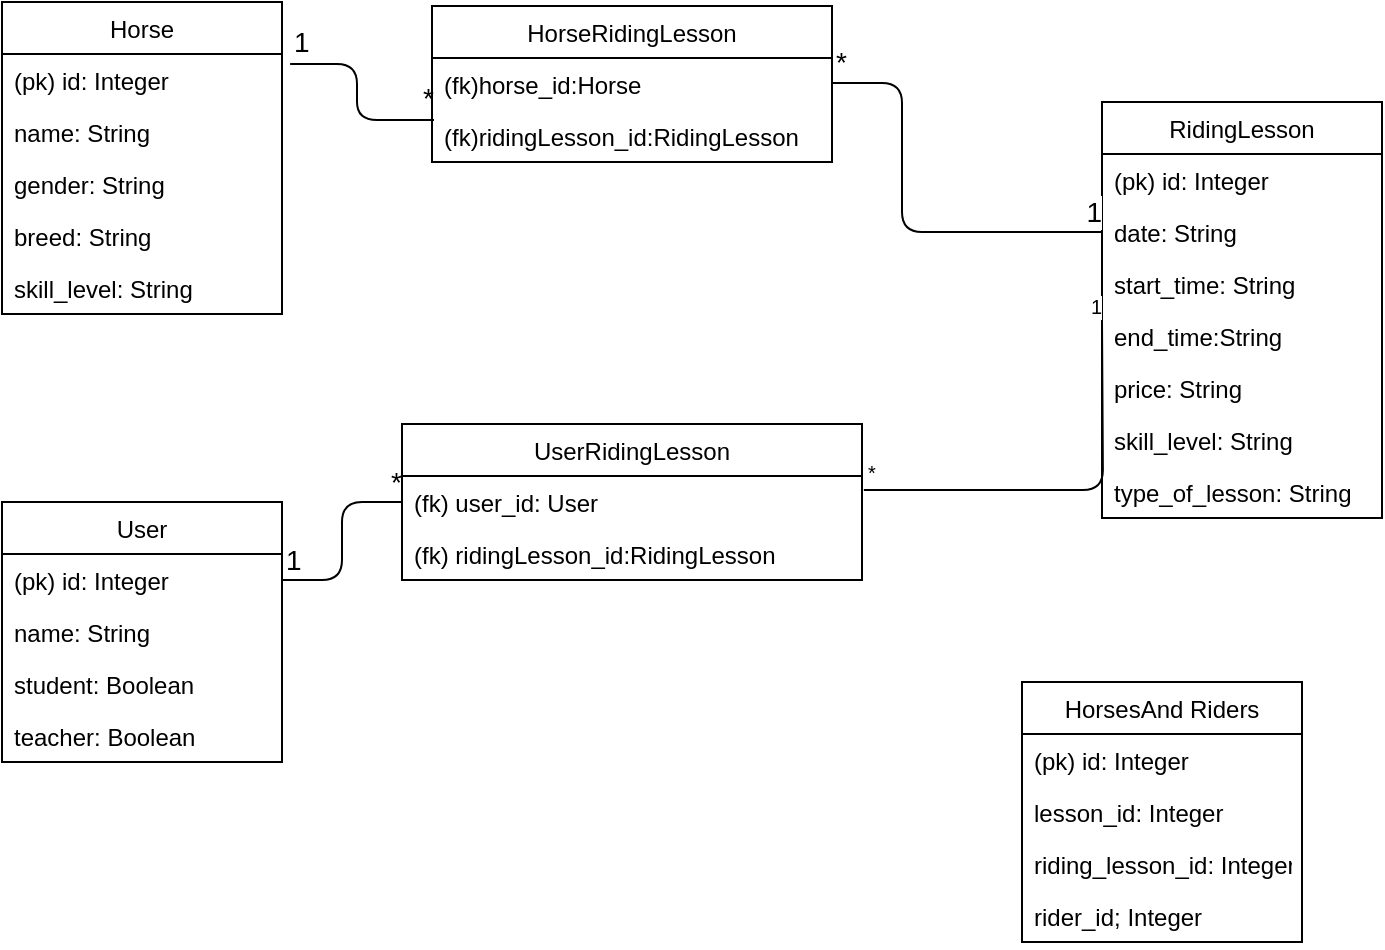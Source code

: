 <mxfile version="12.2.2" type="device" pages="1"><diagram id="0kUDJP9Dhow7Rr0g0vtq" name="Page-1"><mxGraphModel dx="1342" dy="811" grid="1" gridSize="10" guides="1" tooltips="1" connect="1" arrows="1" fold="1" page="1" pageScale="1" pageWidth="827" pageHeight="1169" math="0" shadow="0"><root><mxCell id="0"/><mxCell id="1" parent="0"/><mxCell id="8sRZ-CtRjhb6g2Knw_R--1" value="Horse" style="swimlane;fontStyle=0;childLayout=stackLayout;horizontal=1;startSize=26;fillColor=none;horizontalStack=0;resizeParent=1;resizeParentMax=0;resizeLast=0;collapsible=1;marginBottom=0;" parent="1" vertex="1"><mxGeometry x="90" y="110" width="140" height="156" as="geometry"/></mxCell><mxCell id="8sRZ-CtRjhb6g2Knw_R--2" value="(pk) id: Integer" style="text;strokeColor=none;fillColor=none;align=left;verticalAlign=top;spacingLeft=4;spacingRight=4;overflow=hidden;rotatable=0;points=[[0,0.5],[1,0.5]];portConstraint=eastwest;" parent="8sRZ-CtRjhb6g2Knw_R--1" vertex="1"><mxGeometry y="26" width="140" height="26" as="geometry"/></mxCell><mxCell id="8sRZ-CtRjhb6g2Knw_R--3" value="name: String" style="text;strokeColor=none;fillColor=none;align=left;verticalAlign=top;spacingLeft=4;spacingRight=4;overflow=hidden;rotatable=0;points=[[0,0.5],[1,0.5]];portConstraint=eastwest;" parent="8sRZ-CtRjhb6g2Knw_R--1" vertex="1"><mxGeometry y="52" width="140" height="26" as="geometry"/></mxCell><mxCell id="8sRZ-CtRjhb6g2Knw_R--4" value="gender: String" style="text;strokeColor=none;fillColor=none;align=left;verticalAlign=top;spacingLeft=4;spacingRight=4;overflow=hidden;rotatable=0;points=[[0,0.5],[1,0.5]];portConstraint=eastwest;" parent="8sRZ-CtRjhb6g2Knw_R--1" vertex="1"><mxGeometry y="78" width="140" height="26" as="geometry"/></mxCell><mxCell id="8sRZ-CtRjhb6g2Knw_R--5" value="breed: String" style="text;strokeColor=none;fillColor=none;align=left;verticalAlign=top;spacingLeft=4;spacingRight=4;overflow=hidden;rotatable=0;points=[[0,0.5],[1,0.5]];portConstraint=eastwest;" parent="8sRZ-CtRjhb6g2Knw_R--1" vertex="1"><mxGeometry y="104" width="140" height="26" as="geometry"/></mxCell><mxCell id="TA2VK0U2QgizGTX34zYt-1" value="skill_level: String" style="text;strokeColor=none;fillColor=none;align=left;verticalAlign=top;spacingLeft=4;spacingRight=4;overflow=hidden;rotatable=0;points=[[0,0.5],[1,0.5]];portConstraint=eastwest;" parent="8sRZ-CtRjhb6g2Knw_R--1" vertex="1"><mxGeometry y="130" width="140" height="26" as="geometry"/></mxCell><mxCell id="8sRZ-CtRjhb6g2Knw_R--6" value="User" style="swimlane;fontStyle=0;childLayout=stackLayout;horizontal=1;startSize=26;fillColor=none;horizontalStack=0;resizeParent=1;resizeParentMax=0;resizeLast=0;collapsible=1;marginBottom=0;" parent="1" vertex="1"><mxGeometry x="90" y="360" width="140" height="130" as="geometry"/></mxCell><mxCell id="8sRZ-CtRjhb6g2Knw_R--7" value="(pk) id: Integer" style="text;strokeColor=none;fillColor=none;align=left;verticalAlign=top;spacingLeft=4;spacingRight=4;overflow=hidden;rotatable=0;points=[[0,0.5],[1,0.5]];portConstraint=eastwest;" parent="8sRZ-CtRjhb6g2Knw_R--6" vertex="1"><mxGeometry y="26" width="140" height="26" as="geometry"/></mxCell><mxCell id="8sRZ-CtRjhb6g2Knw_R--8" value="name: String" style="text;strokeColor=none;fillColor=none;align=left;verticalAlign=top;spacingLeft=4;spacingRight=4;overflow=hidden;rotatable=0;points=[[0,0.5],[1,0.5]];portConstraint=eastwest;" parent="8sRZ-CtRjhb6g2Knw_R--6" vertex="1"><mxGeometry y="52" width="140" height="26" as="geometry"/></mxCell><mxCell id="8sRZ-CtRjhb6g2Knw_R--21" value="student: Boolean" style="text;strokeColor=none;fillColor=none;align=left;verticalAlign=top;spacingLeft=4;spacingRight=4;overflow=hidden;rotatable=0;points=[[0,0.5],[1,0.5]];portConstraint=eastwest;" parent="8sRZ-CtRjhb6g2Knw_R--6" vertex="1"><mxGeometry y="78" width="140" height="26" as="geometry"/></mxCell><mxCell id="8sRZ-CtRjhb6g2Knw_R--22" value="teacher: Boolean" style="text;strokeColor=none;fillColor=none;align=left;verticalAlign=top;spacingLeft=4;spacingRight=4;overflow=hidden;rotatable=0;points=[[0,0.5],[1,0.5]];portConstraint=eastwest;" parent="8sRZ-CtRjhb6g2Knw_R--6" vertex="1"><mxGeometry y="104" width="140" height="26" as="geometry"/></mxCell><mxCell id="8sRZ-CtRjhb6g2Knw_R--10" value="RidingLesson" style="swimlane;fontStyle=0;childLayout=stackLayout;horizontal=1;startSize=26;fillColor=none;horizontalStack=0;resizeParent=1;resizeParentMax=0;resizeLast=0;collapsible=1;marginBottom=0;" parent="1" vertex="1"><mxGeometry x="640" y="160" width="140" height="208" as="geometry"/></mxCell><mxCell id="8sRZ-CtRjhb6g2Knw_R--11" value="(pk) id: Integer" style="text;strokeColor=none;fillColor=none;align=left;verticalAlign=top;spacingLeft=4;spacingRight=4;overflow=hidden;rotatable=0;points=[[0,0.5],[1,0.5]];portConstraint=eastwest;" parent="8sRZ-CtRjhb6g2Knw_R--10" vertex="1"><mxGeometry y="26" width="140" height="26" as="geometry"/></mxCell><mxCell id="8sRZ-CtRjhb6g2Knw_R--12" value="date: String" style="text;strokeColor=none;fillColor=none;align=left;verticalAlign=top;spacingLeft=4;spacingRight=4;overflow=hidden;rotatable=0;points=[[0,0.5],[1,0.5]];portConstraint=eastwest;" parent="8sRZ-CtRjhb6g2Knw_R--10" vertex="1"><mxGeometry y="52" width="140" height="26" as="geometry"/></mxCell><mxCell id="HZ7gydU7ytyfcmJCR-2Q-1" value="start_time: String" style="text;strokeColor=none;fillColor=none;align=left;verticalAlign=top;spacingLeft=4;spacingRight=4;overflow=hidden;rotatable=0;points=[[0,0.5],[1,0.5]];portConstraint=eastwest;" parent="8sRZ-CtRjhb6g2Knw_R--10" vertex="1"><mxGeometry y="78" width="140" height="26" as="geometry"/></mxCell><mxCell id="HZ7gydU7ytyfcmJCR-2Q-2" value="end_time:String" style="text;strokeColor=none;fillColor=none;align=left;verticalAlign=top;spacingLeft=4;spacingRight=4;overflow=hidden;rotatable=0;points=[[0,0.5],[1,0.5]];portConstraint=eastwest;" parent="8sRZ-CtRjhb6g2Knw_R--10" vertex="1"><mxGeometry y="104" width="140" height="26" as="geometry"/></mxCell><mxCell id="8sRZ-CtRjhb6g2Knw_R--13" value="price: String" style="text;strokeColor=none;fillColor=none;align=left;verticalAlign=top;spacingLeft=4;spacingRight=4;overflow=hidden;rotatable=0;points=[[0,0.5],[1,0.5]];portConstraint=eastwest;" parent="8sRZ-CtRjhb6g2Knw_R--10" vertex="1"><mxGeometry y="130" width="140" height="26" as="geometry"/></mxCell><mxCell id="8sRZ-CtRjhb6g2Knw_R--24" value="skill_level: String" style="text;strokeColor=none;fillColor=none;align=left;verticalAlign=top;spacingLeft=4;spacingRight=4;overflow=hidden;rotatable=0;points=[[0,0.5],[1,0.5]];portConstraint=eastwest;" parent="8sRZ-CtRjhb6g2Knw_R--10" vertex="1"><mxGeometry y="156" width="140" height="26" as="geometry"/></mxCell><mxCell id="8sRZ-CtRjhb6g2Knw_R--23" value="type_of_lesson: String" style="text;strokeColor=none;fillColor=none;align=left;verticalAlign=top;spacingLeft=4;spacingRight=4;overflow=hidden;rotatable=0;points=[[0,0.5],[1,0.5]];portConstraint=eastwest;" parent="8sRZ-CtRjhb6g2Knw_R--10" vertex="1"><mxGeometry y="182" width="140" height="26" as="geometry"/></mxCell><mxCell id="8sRZ-CtRjhb6g2Knw_R--15" value="" style="endArrow=none;html=1;edgeStyle=orthogonalEdgeStyle;entryX=0;entryY=0.5;entryDx=0;entryDy=0;exitX=1;exitY=0.5;exitDx=0;exitDy=0;" parent="1" source="8sRZ-CtRjhb6g2Knw_R--7" target="8sRZ-CtRjhb6g2Knw_R--26" edge="1"><mxGeometry relative="1" as="geometry"><mxPoint x="90" y="460" as="sourcePoint"/><mxPoint x="250" y="460" as="targetPoint"/></mxGeometry></mxCell><mxCell id="8sRZ-CtRjhb6g2Knw_R--16" value="&lt;font style=&quot;font-size: 14px&quot;&gt;1&lt;/font&gt;" style="resizable=0;html=1;align=left;verticalAlign=bottom;labelBackgroundColor=#ffffff;fontSize=10;" parent="8sRZ-CtRjhb6g2Knw_R--15" connectable="0" vertex="1"><mxGeometry x="-1" relative="1" as="geometry"/></mxCell><mxCell id="8sRZ-CtRjhb6g2Knw_R--17" value="&lt;font style=&quot;font-size: 14px&quot;&gt;*&lt;/font&gt;" style="resizable=0;html=1;align=right;verticalAlign=bottom;labelBackgroundColor=#ffffff;fontSize=10;" parent="8sRZ-CtRjhb6g2Knw_R--15" connectable="0" vertex="1"><mxGeometry x="1" relative="1" as="geometry"/></mxCell><mxCell id="8sRZ-CtRjhb6g2Knw_R--18" value="" style="endArrow=none;html=1;edgeStyle=orthogonalEdgeStyle;exitX=1.029;exitY=0.192;exitDx=0;exitDy=0;exitPerimeter=0;entryX=0.005;entryY=0.192;entryDx=0;entryDy=0;entryPerimeter=0;" parent="1" source="8sRZ-CtRjhb6g2Knw_R--2" target="8sRZ-CtRjhb6g2Knw_R--31" edge="1"><mxGeometry relative="1" as="geometry"><mxPoint x="90" y="460" as="sourcePoint"/><mxPoint x="340" y="170" as="targetPoint"/></mxGeometry></mxCell><mxCell id="8sRZ-CtRjhb6g2Knw_R--19" value="&lt;font style=&quot;font-size: 14px&quot;&gt;1&lt;/font&gt;" style="resizable=0;html=1;align=left;verticalAlign=bottom;labelBackgroundColor=#ffffff;fontSize=10;" parent="8sRZ-CtRjhb6g2Knw_R--18" connectable="0" vertex="1"><mxGeometry x="-1" relative="1" as="geometry"/></mxCell><mxCell id="8sRZ-CtRjhb6g2Knw_R--20" value="&lt;font style=&quot;font-size: 14px&quot;&gt;*&lt;/font&gt;" style="resizable=0;html=1;align=right;verticalAlign=bottom;labelBackgroundColor=#ffffff;fontSize=10;" parent="8sRZ-CtRjhb6g2Knw_R--18" connectable="0" vertex="1"><mxGeometry x="1" relative="1" as="geometry"/></mxCell><mxCell id="8sRZ-CtRjhb6g2Knw_R--25" value="UserRidingLesson" style="swimlane;fontStyle=0;childLayout=stackLayout;horizontal=1;startSize=26;fillColor=none;horizontalStack=0;resizeParent=1;resizeParentMax=0;resizeLast=0;collapsible=1;marginBottom=0;" parent="1" vertex="1"><mxGeometry x="290" y="321" width="230" height="78" as="geometry"/></mxCell><mxCell id="8sRZ-CtRjhb6g2Knw_R--26" value="(fk) user_id: User" style="text;strokeColor=none;fillColor=none;align=left;verticalAlign=top;spacingLeft=4;spacingRight=4;overflow=hidden;rotatable=0;points=[[0,0.5],[1,0.5]];portConstraint=eastwest;" parent="8sRZ-CtRjhb6g2Knw_R--25" vertex="1"><mxGeometry y="26" width="230" height="26" as="geometry"/></mxCell><mxCell id="8sRZ-CtRjhb6g2Knw_R--27" value="(fk) ridingLesson_id:RidingLesson" style="text;strokeColor=none;fillColor=none;align=left;verticalAlign=top;spacingLeft=4;spacingRight=4;overflow=hidden;rotatable=0;points=[[0,0.5],[1,0.5]];portConstraint=eastwest;" parent="8sRZ-CtRjhb6g2Knw_R--25" vertex="1"><mxGeometry y="52" width="230" height="26" as="geometry"/></mxCell><mxCell id="8sRZ-CtRjhb6g2Knw_R--29" value="HorseRidingLesson" style="swimlane;fontStyle=0;childLayout=stackLayout;horizontal=1;startSize=26;fillColor=none;horizontalStack=0;resizeParent=1;resizeParentMax=0;resizeLast=0;collapsible=1;marginBottom=0;" parent="1" vertex="1"><mxGeometry x="305" y="112" width="200" height="78" as="geometry"/></mxCell><mxCell id="8sRZ-CtRjhb6g2Knw_R--30" value="(fk)horse_id:Horse" style="text;strokeColor=none;fillColor=none;align=left;verticalAlign=top;spacingLeft=4;spacingRight=4;overflow=hidden;rotatable=0;points=[[0,0.5],[1,0.5]];portConstraint=eastwest;" parent="8sRZ-CtRjhb6g2Knw_R--29" vertex="1"><mxGeometry y="26" width="200" height="26" as="geometry"/></mxCell><mxCell id="8sRZ-CtRjhb6g2Knw_R--31" value="(fk)ridingLesson_id:RidingLesson" style="text;strokeColor=none;fillColor=none;align=left;verticalAlign=top;spacingLeft=4;spacingRight=4;overflow=hidden;rotatable=0;points=[[0,0.5],[1,0.5]];portConstraint=eastwest;" parent="8sRZ-CtRjhb6g2Knw_R--29" vertex="1"><mxGeometry y="52" width="200" height="26" as="geometry"/></mxCell><mxCell id="8sRZ-CtRjhb6g2Knw_R--37" value="" style="endArrow=none;html=1;edgeStyle=orthogonalEdgeStyle;entryX=0;entryY=0.5;entryDx=0;entryDy=0;" parent="1" target="8sRZ-CtRjhb6g2Knw_R--12" edge="1"><mxGeometry relative="1" as="geometry"><mxPoint x="505" y="150.5" as="sourcePoint"/><mxPoint x="665" y="150.5" as="targetPoint"/><Array as="points"><mxPoint x="540" y="151"/><mxPoint x="540" y="225"/></Array></mxGeometry></mxCell><mxCell id="8sRZ-CtRjhb6g2Knw_R--38" value="&lt;font style=&quot;font-size: 14px&quot;&gt;*&lt;/font&gt;" style="resizable=0;html=1;align=left;verticalAlign=bottom;labelBackgroundColor=#ffffff;fontSize=10;" parent="8sRZ-CtRjhb6g2Knw_R--37" connectable="0" vertex="1"><mxGeometry x="-1" relative="1" as="geometry"/></mxCell><mxCell id="8sRZ-CtRjhb6g2Knw_R--39" value="&lt;font style=&quot;font-size: 14px&quot;&gt;1&lt;/font&gt;" style="resizable=0;html=1;align=right;verticalAlign=bottom;labelBackgroundColor=#ffffff;fontSize=10;" parent="8sRZ-CtRjhb6g2Knw_R--37" connectable="0" vertex="1"><mxGeometry x="1" relative="1" as="geometry"/></mxCell><mxCell id="8sRZ-CtRjhb6g2Knw_R--44" value="" style="endArrow=none;html=1;edgeStyle=orthogonalEdgeStyle;entryX=0;entryY=0.231;entryDx=0;entryDy=0;entryPerimeter=0;exitX=1.004;exitY=0.269;exitDx=0;exitDy=0;exitPerimeter=0;" parent="1" source="8sRZ-CtRjhb6g2Knw_R--26" edge="1"><mxGeometry relative="1" as="geometry"><mxPoint x="90" y="510" as="sourcePoint"/><mxPoint x="640" y="270" as="targetPoint"/></mxGeometry></mxCell><mxCell id="8sRZ-CtRjhb6g2Knw_R--45" value="*" style="resizable=0;html=1;align=left;verticalAlign=bottom;labelBackgroundColor=#ffffff;fontSize=10;" parent="8sRZ-CtRjhb6g2Knw_R--44" connectable="0" vertex="1"><mxGeometry x="-1" relative="1" as="geometry"/></mxCell><mxCell id="8sRZ-CtRjhb6g2Knw_R--46" value="1" style="resizable=0;html=1;align=right;verticalAlign=bottom;labelBackgroundColor=#ffffff;fontSize=10;" parent="8sRZ-CtRjhb6g2Knw_R--44" connectable="0" vertex="1"><mxGeometry x="1" relative="1" as="geometry"/></mxCell><mxCell id="i3z6VRhN-V7ByJyhDZb--1" value="HorsesAnd Riders" style="swimlane;fontStyle=0;childLayout=stackLayout;horizontal=1;startSize=26;fillColor=none;horizontalStack=0;resizeParent=1;resizeParentMax=0;resizeLast=0;collapsible=1;marginBottom=0;" vertex="1" parent="1"><mxGeometry x="600" y="450" width="140" height="130" as="geometry"/></mxCell><mxCell id="i3z6VRhN-V7ByJyhDZb--2" value="(pk) id: Integer" style="text;strokeColor=none;fillColor=none;align=left;verticalAlign=top;spacingLeft=4;spacingRight=4;overflow=hidden;rotatable=0;points=[[0,0.5],[1,0.5]];portConstraint=eastwest;" vertex="1" parent="i3z6VRhN-V7ByJyhDZb--1"><mxGeometry y="26" width="140" height="26" as="geometry"/></mxCell><mxCell id="i3z6VRhN-V7ByJyhDZb--3" value="lesson_id: Integer" style="text;strokeColor=none;fillColor=none;align=left;verticalAlign=top;spacingLeft=4;spacingRight=4;overflow=hidden;rotatable=0;points=[[0,0.5],[1,0.5]];portConstraint=eastwest;" vertex="1" parent="i3z6VRhN-V7ByJyhDZb--1"><mxGeometry y="52" width="140" height="26" as="geometry"/></mxCell><mxCell id="i3z6VRhN-V7ByJyhDZb--4" value="riding_lesson_id: Integer" style="text;strokeColor=none;fillColor=none;align=left;verticalAlign=top;spacingLeft=4;spacingRight=4;overflow=hidden;rotatable=0;points=[[0,0.5],[1,0.5]];portConstraint=eastwest;" vertex="1" parent="i3z6VRhN-V7ByJyhDZb--1"><mxGeometry y="78" width="140" height="26" as="geometry"/></mxCell><mxCell id="i3z6VRhN-V7ByJyhDZb--5" value="rider_id; Integer" style="text;strokeColor=none;fillColor=none;align=left;verticalAlign=top;spacingLeft=4;spacingRight=4;overflow=hidden;rotatable=0;points=[[0,0.5],[1,0.5]];portConstraint=eastwest;" vertex="1" parent="i3z6VRhN-V7ByJyhDZb--1"><mxGeometry y="104" width="140" height="26" as="geometry"/></mxCell></root></mxGraphModel></diagram></mxfile>